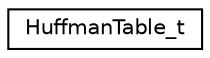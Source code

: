 digraph "圖形化之類別階層"
{
 // LATEX_PDF_SIZE
  edge [fontname="Helvetica",fontsize="10",labelfontname="Helvetica",labelfontsize="10"];
  node [fontname="Helvetica",fontsize="10",shape=record];
  rankdir="LR";
  Node0 [label="HuffmanTable_t",height=0.2,width=0.4,color="black", fillcolor="white", style="filled",URL="$structHuffmanTable__t.html",tooltip=" "];
}

